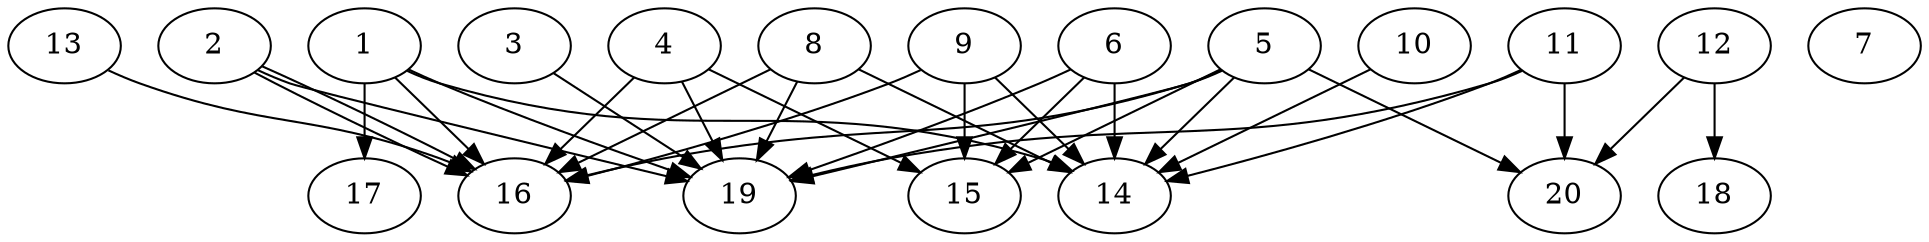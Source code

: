 // DAG automatically generated by daggen at Wed Jul 24 21:21:54 2019
// ./daggen --dot -n 20 --ccr 0.3 --fat 0.8 --regular 0.5 --density 0.6 --mindata 5242880 --maxdata 52428800 
digraph G {
  1 [size="164522667", alpha="0.01", expect_size="49356800"] 
  1 -> 14 [size ="49356800"]
  1 -> 16 [size ="49356800"]
  1 -> 17 [size ="49356800"]
  1 -> 19 [size ="49356800"]
  2 [size="121262080", alpha="0.17", expect_size="36378624"] 
  2 -> 16 [size ="36378624"]
  2 -> 16 [size ="36378624"]
  2 -> 19 [size ="36378624"]
  3 [size="89016320", alpha="0.15", expect_size="26704896"] 
  3 -> 19 [size ="26704896"]
  4 [size="118285653", alpha="0.10", expect_size="35485696"] 
  4 -> 15 [size ="35485696"]
  4 -> 16 [size ="35485696"]
  4 -> 19 [size ="35485696"]
  5 [size="75680427", alpha="0.20", expect_size="22704128"] 
  5 -> 14 [size ="22704128"]
  5 -> 15 [size ="22704128"]
  5 -> 16 [size ="22704128"]
  5 -> 19 [size ="22704128"]
  5 -> 20 [size ="22704128"]
  6 [size="109284693", alpha="0.01", expect_size="32785408"] 
  6 -> 14 [size ="32785408"]
  6 -> 15 [size ="32785408"]
  6 -> 19 [size ="32785408"]
  7 [size="139444907", alpha="0.01", expect_size="41833472"] 
  8 [size="147814400", alpha="0.09", expect_size="44344320"] 
  8 -> 14 [size ="44344320"]
  8 -> 16 [size ="44344320"]
  8 -> 19 [size ="44344320"]
  9 [size="41311573", alpha="0.04", expect_size="12393472"] 
  9 -> 14 [size ="12393472"]
  9 -> 15 [size ="12393472"]
  9 -> 16 [size ="12393472"]
  10 [size="90340693", alpha="0.01", expect_size="27102208"] 
  10 -> 14 [size ="27102208"]
  11 [size="88320000", alpha="0.20", expect_size="26496000"] 
  11 -> 14 [size ="26496000"]
  11 -> 19 [size ="26496000"]
  11 -> 20 [size ="26496000"]
  12 [size="96925013", alpha="0.04", expect_size="29077504"] 
  12 -> 18 [size ="29077504"]
  12 -> 20 [size ="29077504"]
  13 [size="71997440", alpha="0.09", expect_size="21599232"] 
  13 -> 16 [size ="21599232"]
  14 [size="35007147", alpha="0.20", expect_size="10502144"] 
  15 [size="110155093", alpha="0.12", expect_size="33046528"] 
  16 [size="107513173", alpha="0.20", expect_size="32253952"] 
  17 [size="113189547", alpha="0.17", expect_size="33956864"] 
  18 [size="118828373", alpha="0.03", expect_size="35648512"] 
  19 [size="34191360", alpha="0.08", expect_size="10257408"] 
  20 [size="68672853", alpha="0.19", expect_size="20601856"] 
}
